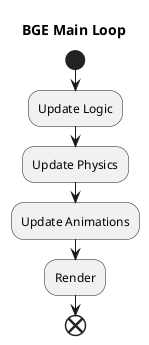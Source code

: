 @startuml
title BGE Main Loop

start

:Update Logic;
:Update Physics;
:Update Animations;
:Render;

end
@enduml

@startuml
title Serial KX_Scene::UpdateAnimations

start

repeat
	if (Culled) then (yes)
	else (no)
		:Update Pose;
	endif
repeat while (Animatable Objects\nRemaining)

stop

title  KX_Scene::UpdateAnimations
@enduml

@startuml
title Parallel KX_Scene::UpdateAnimations

start

repeat
	fork
		if (Culled) then (yes)
		else (no)
			:Update Pose;
		endif
	end fork
repeat while (Animatable Objects\nRemaining)

end
@enduml

@startuml
title Parallel KX_Scene::UpdateAnimations with Mesh Update

start

repeat
	fork
		if (Culled) then (yes)
		else (no)
			:Update Pose;
			:Update Mesh;
		endif
	end fork
repeat while (Animatable Objects\nRemaining)

end
@enduml
